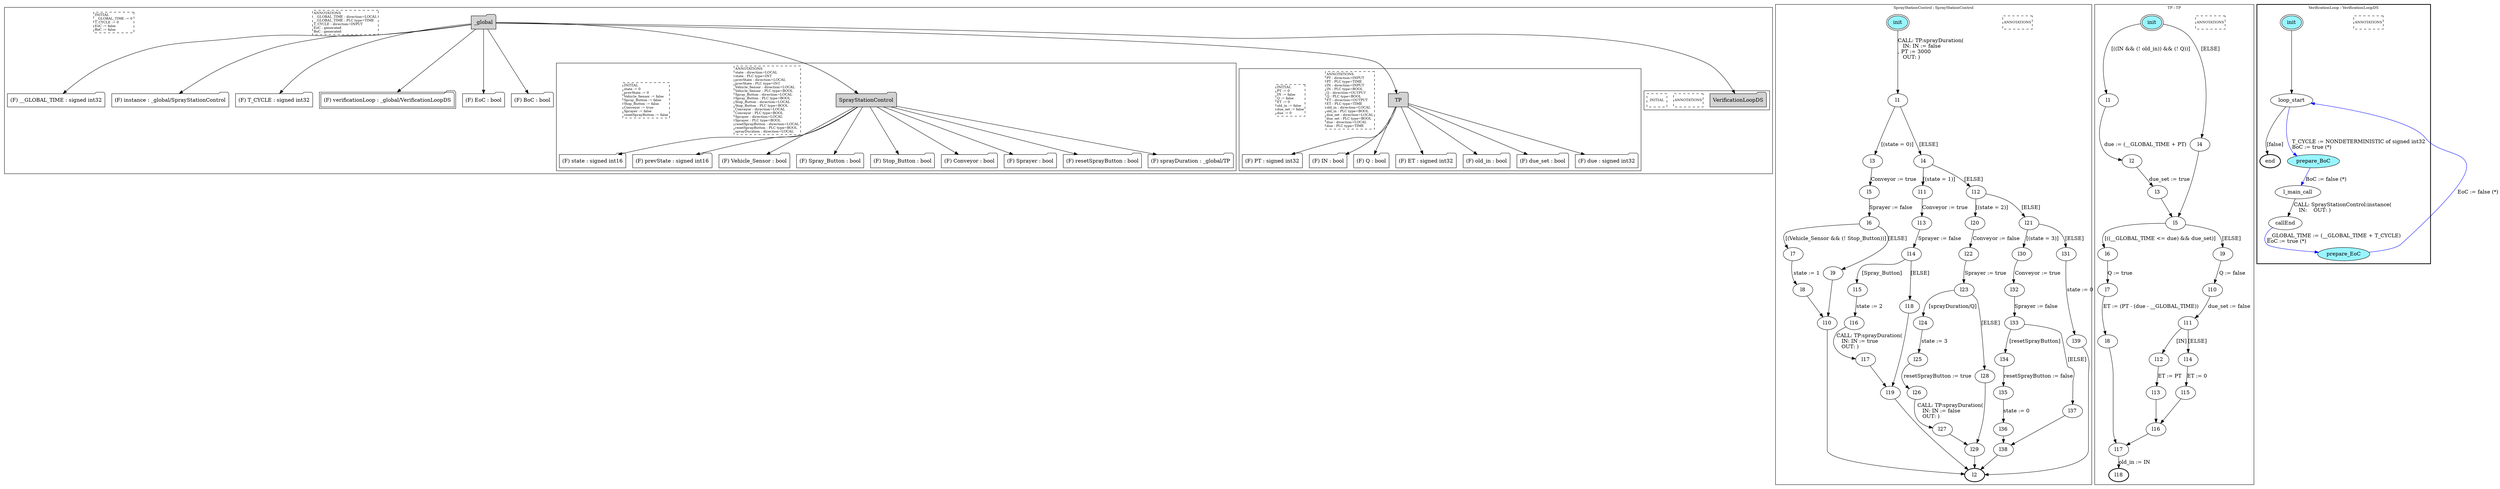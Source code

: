 digraph G {
	subgraph cluster__global454992345 {
		node [shape="folder", style="filled"];
		//label="_global";
		_global454992345 [label="_global"];
		_global454992345 -> __GLOBAL_TIME2012231958;
		__GLOBAL_TIME2012231958 [label = "(F) __GLOBAL_TIME : signed int32", fillcolor="white" ];
		_global454992345 -> instance884858691;
		instance884858691 [label = "(F) instance : _global/SprayStationControl", fillcolor="white" ];
		_global454992345 -> T_CYCLE161234158;
		T_CYCLE161234158 [label = "(F) T_CYCLE : signed int32", fillcolor="white" ];
		_global454992345 -> verificationLoop1039948229;
		verificationLoop1039948229 [label = "(F) verificationLoop : _global/VerificationLoopDS", fillcolor="white" , peripheries=2];
		_global454992345 -> EoC1641059445;
		EoC1641059445 [label = "(F) EoC : bool", fillcolor="white" ];
		_global454992345 -> BoC1063573827;
		BoC1063573827 [label = "(F) BoC : bool", fillcolor="white" ];
		_global454992345 -> SprayStationControl2074201534;
		subgraph cluster_SprayStationControl2074201534 {
			node [shape="folder", style="filled"];
			//label="SprayStationControl";
			SprayStationControl2074201534 [label="SprayStationControl"];
			SprayStationControl2074201534 -> state287303969;
			state287303969 [label = "(F) state : signed int16", fillcolor="white" ];
			SprayStationControl2074201534 -> prevState12691277;
			prevState12691277 [label = "(F) prevState : signed int16", fillcolor="white" ];
			SprayStationControl2074201534 -> Vehicle_Sensor496695089;
			Vehicle_Sensor496695089 [label = "(F) Vehicle_Sensor : bool", fillcolor="white" ];
			SprayStationControl2074201534 -> Spray_Button1590075830;
			Spray_Button1590075830 [label = "(F) Spray_Button : bool", fillcolor="white" ];
			SprayStationControl2074201534 -> Stop_Button385041270;
			Stop_Button385041270 [label = "(F) Stop_Button : bool", fillcolor="white" ];
			SprayStationControl2074201534 -> Conveyor677696333;
			Conveyor677696333 [label = "(F) Conveyor : bool", fillcolor="white" ];
			SprayStationControl2074201534 -> Sprayer784934449;
			Sprayer784934449 [label = "(F) Sprayer : bool", fillcolor="white" ];
			SprayStationControl2074201534 -> resetSprayButton965121190;
			resetSprayButton965121190 [label = "(F) resetSprayButton : bool", fillcolor="white" ];
			SprayStationControl2074201534 -> sprayDuration1545984685;
			sprayDuration1545984685 [label = "(F) sprayDuration : _global/TP", fillcolor="white" ];
			
			annotations_pseudonode_SprayStationControl2074201534 [
				label="ANNOTATIONS\lstate : direction=LOCAL\lstate : PLC type=INT\lprevState : direction=LOCAL\lprevState : PLC type=INT\lVehicle_Sensor : direction=LOCAL\lVehicle_Sensor : PLC type=BOOL\lSpray_Button : direction=LOCAL\lSpray_Button : PLC type=BOOL\lStop_Button : direction=LOCAL\lStop_Button : PLC type=BOOL\lConveyor : direction=LOCAL\lConveyor : PLC type=BOOL\lSprayer : direction=LOCAL\lSprayer : PLC type=BOOL\lresetSprayButton : direction=LOCAL\lresetSprayButton : PLC type=BOOL\lsprayDuration : direction=LOCAL\l",
				fontsize=9, margin="0.04,0.04", fillcolor="white", shape="rectangle", style="dashed"];
			initamt_pseudonode_SprayStationControl2074201534 [
				label="INITIAL\lstate := 0\lprevState := 0\lVehicle_Sensor := false\lSpray_Button := false\lStop_Button := false\lConveyor := true\lSprayer := false\lresetSprayButton := false\l",
				fontsize=9, margin="0.04,0.04", fillcolor="lightyellow", shape="rectangle", style="dashed"];
		}
		_global454992345 -> TP1746150957;
		subgraph cluster_TP1746150957 {
			node [shape="folder", style="filled"];
			//label="TP";
			TP1746150957 [label="TP"];
			TP1746150957 -> PT1683246820;
			PT1683246820 [label = "(F) PT : signed int32", fillcolor="white" ];
			TP1746150957 -> IN1934424193;
			IN1934424193 [label = "(F) IN : bool", fillcolor="white" ];
			TP1746150957 -> Q183354406;
			Q183354406 [label = "(F) Q : bool", fillcolor="white" ];
			TP1746150957 -> ET806566417;
			ET806566417 [label = "(F) ET : signed int32", fillcolor="white" ];
			TP1746150957 -> old_in1445567246;
			old_in1445567246 [label = "(F) old_in : bool", fillcolor="white" ];
			TP1746150957 -> due_set566447096;
			due_set566447096 [label = "(F) due_set : bool", fillcolor="white" ];
			TP1746150957 -> due263969036;
			due263969036 [label = "(F) due : signed int32", fillcolor="white" ];
			
			annotations_pseudonode_TP1746150957 [
				label="ANNOTATIONS\lPT : direction=INPUT\lPT : PLC type=TIME\lIN : direction=INPUT\lIN : PLC type=BOOL\lQ : direction=OUTPUT\lQ : PLC type=BOOL\lET : direction=OUTPUT\lET : PLC type=TIME\lold_in : direction=LOCAL\lold_in : PLC type=BOOL\ldue_set : direction=LOCAL\ldue_set : PLC type=BOOL\ldue : direction=LOCAL\ldue : PLC type=TIME\l",
				fontsize=9, margin="0.04,0.04", fillcolor="white", shape="rectangle", style="dashed"];
			initamt_pseudonode_TP1746150957 [
				label="INITIAL\lPT := 0\lIN := false\lQ := false\lET := 0\lold_in := false\ldue_set := false\ldue := 0\l",
				fontsize=9, margin="0.04,0.04", fillcolor="lightyellow", shape="rectangle", style="dashed"];
		}
		_global454992345 -> VerificationLoopDS228035257;
		subgraph cluster_VerificationLoopDS228035257 {
			node [shape="folder", style="filled"];
			//label="VerificationLoopDS";
			VerificationLoopDS228035257 [label="VerificationLoopDS"];
			
			annotations_pseudonode_VerificationLoopDS228035257 [
				label="ANNOTATIONS",
				fontsize=9, margin="0.04,0.04", fillcolor="white", shape="rectangle", style="dashed"];
			initamt_pseudonode_VerificationLoopDS228035257 [
				label="INITIAL",
				fontsize=9, margin="0.04,0.04", fillcolor="lightyellow", shape="rectangle", style="dashed"];
		}
		
		annotations_pseudonode__global454992345 [
			label="ANNOTATIONS\l__GLOBAL_TIME : direction=LOCAL\l__GLOBAL_TIME : PLC type=TIME\lT_CYCLE : direction=INPUT\lEoC : generated\lBoC : generated\l",
			fontsize=9, margin="0.04,0.04", fillcolor="white", shape="rectangle", style="dashed"];
		initamt_pseudonode__global454992345 [
			label="INITIAL\l__GLOBAL_TIME := 0\lT_CYCLE := 0\lEoC := false\lBoC := false\l",
			fontsize=9, margin="0.04,0.04", fillcolor="lightyellow", shape="rectangle", style="dashed"];
	}
	subgraph clusterSprayStationControl {
		node [style="filled"];
		color="black";
		fontsize=10;
		ranksep=0.4;
		
		label="SprayStationControl : SprayStationControl";
		
		annotations_pseudonode_SprayStationControl [
			label="ANNOTATIONS",
			fontsize=9, margin="0.04,0.04", fillcolor="white", shape="rectangle", style="dashed"];
		
		init_SprayStationControl [label="init", color="black", fillcolor="cadetblue1", peripheries=2, shape="ellipse"];
		l1_SprayStationControl [label="l1", color="black", fillcolor="white", shape="ellipse"];
		l2_SprayStationControl [label="l2", color="black", fillcolor="white", style=bold, shape="ellipse"];
		l3_SprayStationControl [label="l3", color="black", fillcolor="white", shape="ellipse"];
		l4_SprayStationControl [label="l4", color="black", fillcolor="white", shape="ellipse"];
		l5_SprayStationControl [label="l5", color="black", fillcolor="white", shape="ellipse"];
		l6_SprayStationControl [label="l6", color="black", fillcolor="white", shape="ellipse"];
		l7_SprayStationControl [label="l7", color="black", fillcolor="white", shape="ellipse"];
		l8_SprayStationControl [label="l8", color="black", fillcolor="white", shape="ellipse"];
		l9_SprayStationControl [label="l9", color="black", fillcolor="white", shape="ellipse"];
		l10_SprayStationControl [label="l10", color="black", fillcolor="white", shape="ellipse"];
		l11_SprayStationControl [label="l11", color="black", fillcolor="white", shape="ellipse"];
		l12_SprayStationControl [label="l12", color="black", fillcolor="white", shape="ellipse"];
		l13_SprayStationControl [label="l13", color="black", fillcolor="white", shape="ellipse"];
		l14_SprayStationControl [label="l14", color="black", fillcolor="white", shape="ellipse"];
		l15_SprayStationControl [label="l15", color="black", fillcolor="white", shape="ellipse"];
		l16_SprayStationControl [label="l16", color="black", fillcolor="white", shape="ellipse"];
		l17_SprayStationControl [label="l17", color="black", fillcolor="white", shape="ellipse"];
		l18_SprayStationControl [label="l18", color="black", fillcolor="white", shape="ellipse"];
		l19_SprayStationControl [label="l19", color="black", fillcolor="white", shape="ellipse"];
		l20_SprayStationControl [label="l20", color="black", fillcolor="white", shape="ellipse"];
		l21_SprayStationControl [label="l21", color="black", fillcolor="white", shape="ellipse"];
		l22_SprayStationControl [label="l22", color="black", fillcolor="white", shape="ellipse"];
		l23_SprayStationControl [label="l23", color="black", fillcolor="white", shape="ellipse"];
		l24_SprayStationControl [label="l24", color="black", fillcolor="white", shape="ellipse"];
		l25_SprayStationControl [label="l25", color="black", fillcolor="white", shape="ellipse"];
		l26_SprayStationControl [label="l26", color="black", fillcolor="white", shape="ellipse"];
		l27_SprayStationControl [label="l27", color="black", fillcolor="white", shape="ellipse"];
		l28_SprayStationControl [label="l28", color="black", fillcolor="white", shape="ellipse"];
		l29_SprayStationControl [label="l29", color="black", fillcolor="white", shape="ellipse"];
		l30_SprayStationControl [label="l30", color="black", fillcolor="white", shape="ellipse"];
		l31_SprayStationControl [label="l31", color="black", fillcolor="white", shape="ellipse"];
		l32_SprayStationControl [label="l32", color="black", fillcolor="white", shape="ellipse"];
		l33_SprayStationControl [label="l33", color="black", fillcolor="white", shape="ellipse"];
		l34_SprayStationControl [label="l34", color="black", fillcolor="white", shape="ellipse"];
		l35_SprayStationControl [label="l35", color="black", fillcolor="white", shape="ellipse"];
		l36_SprayStationControl [label="l36", color="black", fillcolor="white", shape="ellipse"];
		l37_SprayStationControl [label="l37", color="black", fillcolor="white", shape="ellipse"];
		l38_SprayStationControl [label="l38", color="black", fillcolor="white", shape="ellipse"];
		l39_SprayStationControl [label="l39", color="black", fillcolor="white", shape="ellipse"];
		init_SprayStationControl -> l1_SprayStationControl [color="black", label="CALL: TP:sprayDuration(\l   IN: IN := false\l, PT := 3000\l   OUT: )\l"];
		l1_SprayStationControl -> l3_SprayStationControl [color="black", label="[(state = 0)]"];
		l1_SprayStationControl -> l4_SprayStationControl [color="black", label="[ELSE]"];
		l3_SprayStationControl -> l5_SprayStationControl [color="black", label="Conveyor := true"];
		l5_SprayStationControl -> l6_SprayStationControl [color="black", label="Sprayer := false"];
		l6_SprayStationControl -> l7_SprayStationControl [color="black", label="[(Vehicle_Sensor && (! Stop_Button))]"];
		l7_SprayStationControl -> l8_SprayStationControl [color="black", label="state := 1"];
		l6_SprayStationControl -> l9_SprayStationControl [color="black", label="[ELSE]"];
		l8_SprayStationControl -> l10_SprayStationControl [color="black", label=""];
		l9_SprayStationControl -> l10_SprayStationControl [color="black", label=""];
		l10_SprayStationControl -> l2_SprayStationControl [color="black", label=""];
		l4_SprayStationControl -> l11_SprayStationControl [color="black", label="[(state = 1)]"];
		l4_SprayStationControl -> l12_SprayStationControl [color="black", label="[ELSE]"];
		l11_SprayStationControl -> l13_SprayStationControl [color="black", label="Conveyor := true"];
		l13_SprayStationControl -> l14_SprayStationControl [color="black", label="Sprayer := false"];
		l14_SprayStationControl -> l15_SprayStationControl [color="black", label="[Spray_Button]"];
		l15_SprayStationControl -> l16_SprayStationControl [color="black", label="state := 2"];
		l16_SprayStationControl -> l17_SprayStationControl [color="black", label="CALL: TP:sprayDuration(\l   IN: IN := true\l   OUT: )\l"];
		l14_SprayStationControl -> l18_SprayStationControl [color="black", label="[ELSE]"];
		l17_SprayStationControl -> l19_SprayStationControl [color="black", label=""];
		l18_SprayStationControl -> l19_SprayStationControl [color="black", label=""];
		l19_SprayStationControl -> l2_SprayStationControl [color="black", label=""];
		l12_SprayStationControl -> l20_SprayStationControl [color="black", label="[(state = 2)]"];
		l12_SprayStationControl -> l21_SprayStationControl [color="black", label="[ELSE]"];
		l20_SprayStationControl -> l22_SprayStationControl [color="black", label="Conveyor := false"];
		l22_SprayStationControl -> l23_SprayStationControl [color="black", label="Sprayer := true"];
		l23_SprayStationControl -> l24_SprayStationControl [color="black", label="[sprayDuration/Q]"];
		l24_SprayStationControl -> l25_SprayStationControl [color="black", label="state := 3"];
		l25_SprayStationControl -> l26_SprayStationControl [color="black", label="resetSprayButton := true"];
		l26_SprayStationControl -> l27_SprayStationControl [color="black", label="CALL: TP:sprayDuration(\l   IN: IN := false\l   OUT: )\l"];
		l23_SprayStationControl -> l28_SprayStationControl [color="black", label="[ELSE]"];
		l27_SprayStationControl -> l29_SprayStationControl [color="black", label=""];
		l28_SprayStationControl -> l29_SprayStationControl [color="black", label=""];
		l29_SprayStationControl -> l2_SprayStationControl [color="black", label=""];
		l21_SprayStationControl -> l30_SprayStationControl [color="black", label="[(state = 3)]"];
		l21_SprayStationControl -> l31_SprayStationControl [color="black", label="[ELSE]"];
		l30_SprayStationControl -> l32_SprayStationControl [color="black", label="Conveyor := true"];
		l32_SprayStationControl -> l33_SprayStationControl [color="black", label="Sprayer := false"];
		l33_SprayStationControl -> l34_SprayStationControl [color="black", label="[resetSprayButton]"];
		l34_SprayStationControl -> l35_SprayStationControl [color="black", label="resetSprayButton := false"];
		l35_SprayStationControl -> l36_SprayStationControl [color="black", label="state := 0"];
		l33_SprayStationControl -> l37_SprayStationControl [color="black", label="[ELSE]"];
		l36_SprayStationControl -> l38_SprayStationControl [color="black", label=""];
		l37_SprayStationControl -> l38_SprayStationControl [color="black", label=""];
		l38_SprayStationControl -> l2_SprayStationControl [color="black", label=""];
		l31_SprayStationControl -> l39_SprayStationControl [color="black", label="state := 0"];
		l39_SprayStationControl -> l2_SprayStationControl [color="black", label=""];
	}
	subgraph clusterTP {
		node [style="filled"];
		color="black";
		fontsize=10;
		ranksep=0.4;
		
		label="TP : TP";
		
		annotations_pseudonode_TP [
			label="ANNOTATIONS",
			fontsize=9, margin="0.04,0.04", fillcolor="white", shape="rectangle", style="dashed"];
		
		init_TP [label="init", color="black", fillcolor="cadetblue1", peripheries=2, shape="ellipse"];
		l1_TP [label="l1", color="black", fillcolor="white", shape="ellipse"];
		l2_TP [label="l2", color="black", fillcolor="white", shape="ellipse"];
		l3_TP [label="l3", color="black", fillcolor="white", shape="ellipse"];
		l4_TP [label="l4", color="black", fillcolor="white", shape="ellipse"];
		l5_TP [label="l5", color="black", fillcolor="white", shape="ellipse"];
		l6_TP [label="l6", color="black", fillcolor="white", shape="ellipse"];
		l7_TP [label="l7", color="black", fillcolor="white", shape="ellipse"];
		l8_TP [label="l8", color="black", fillcolor="white", shape="ellipse"];
		l9_TP [label="l9", color="black", fillcolor="white", shape="ellipse"];
		l10_TP [label="l10", color="black", fillcolor="white", shape="ellipse"];
		l11_TP [label="l11", color="black", fillcolor="white", shape="ellipse"];
		l12_TP [label="l12", color="black", fillcolor="white", shape="ellipse"];
		l13_TP [label="l13", color="black", fillcolor="white", shape="ellipse"];
		l14_TP [label="l14", color="black", fillcolor="white", shape="ellipse"];
		l15_TP [label="l15", color="black", fillcolor="white", shape="ellipse"];
		l16_TP [label="l16", color="black", fillcolor="white", shape="ellipse"];
		l17_TP [label="l17", color="black", fillcolor="white", shape="ellipse"];
		l18_TP [label="l18", color="black", fillcolor="white", style=bold, shape="ellipse"];
		init_TP -> l1_TP [color="black", label="[((IN && (! old_in)) && (! Q))]"];
		l1_TP -> l2_TP [color="black", label="due := (__GLOBAL_TIME + PT)"];
		l2_TP -> l3_TP [color="black", label="due_set := true"];
		init_TP -> l4_TP [color="black", label="[ELSE]"];
		l3_TP -> l5_TP [color="black", label=""];
		l4_TP -> l5_TP [color="black", label=""];
		l5_TP -> l6_TP [color="black", label="[((__GLOBAL_TIME <= due) && due_set)]"];
		l6_TP -> l7_TP [color="black", label="Q := true"];
		l7_TP -> l8_TP [color="black", label="ET := (PT - (due - __GLOBAL_TIME))"];
		l5_TP -> l9_TP [color="black", label="[ELSE]"];
		l9_TP -> l10_TP [color="black", label="Q := false"];
		l10_TP -> l11_TP [color="black", label="due_set := false"];
		l11_TP -> l12_TP [color="black", label="[IN]"];
		l12_TP -> l13_TP [color="black", label="ET := PT"];
		l11_TP -> l14_TP [color="black", label="[ELSE]"];
		l14_TP -> l15_TP [color="black", label="ET := 0"];
		l13_TP -> l16_TP [color="black", label=""];
		l15_TP -> l16_TP [color="black", label=""];
		l8_TP -> l17_TP [color="black", label=""];
		l16_TP -> l17_TP [color="black", label=""];
		l17_TP -> l18_TP [color="black", label="old_in := IN"];
	}
	subgraph clusterVerificationLoop {
		node [style="filled"];
		style=bold;
		color="black";
		fontsize=10;
		ranksep=0.4;
		
		label="VerificationLoop : VerificationLoopDS";
		
		annotations_pseudonode_VerificationLoop [
			label="ANNOTATIONS",
			fontsize=9, margin="0.04,0.04", fillcolor="white", shape="rectangle", style="dashed"];
		
		init_VerificationLoop [label="init", color="black", fillcolor="cadetblue1", peripheries=2, shape="ellipse"];
		end_VerificationLoop [label="end", color="black", fillcolor="cadetblue1", style=bold, shape="ellipse"];
		loop_start_VerificationLoop [label="loop_start", color="black", fillcolor="white", shape="ellipse"];
		prepare_BoC_VerificationLoop [label="prepare_BoC", color="black", fillcolor="cadetblue1", shape="ellipse"];
		l_main_call_VerificationLoop [label="l_main_call", color="black", fillcolor="white", shape="ellipse"];
		callEnd_VerificationLoop [label="callEnd", color="black", fillcolor="white", shape="ellipse"];
		prepare_EoC_VerificationLoop [label="prepare_EoC", color="black", fillcolor="cadetblue1", shape="ellipse"];
		init_VerificationLoop -> loop_start_VerificationLoop [color="black", label=""];
		loop_start_VerificationLoop -> prepare_BoC_VerificationLoop [color="blue", label="T_CYCLE := NONDETERMINISTIC of signed int32\lBoC := true (*)\l"];
		prepare_BoC_VerificationLoop -> l_main_call_VerificationLoop [color="blue", label="BoC := false (*)"];
		l_main_call_VerificationLoop -> callEnd_VerificationLoop [color="black", label="CALL: SprayStationControl:instance(\l   IN:    OUT: )\l"];
		callEnd_VerificationLoop -> prepare_EoC_VerificationLoop [color="blue", label="__GLOBAL_TIME := (__GLOBAL_TIME + T_CYCLE)\lEoC := true (*)\l"];
		prepare_EoC_VerificationLoop -> loop_start_VerificationLoop [color="blue", label="EoC := false (*)"];
		loop_start_VerificationLoop -> end_VerificationLoop [color="black", label="[false]"];
	}
}


